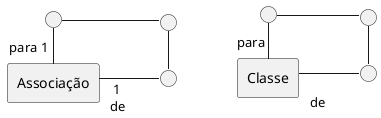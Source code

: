 @startuml mod07ima20 
skinparam linetype ortho
rectangle "Associação" as ass
circle " " as p1
circle " " as p2
circle " " as p3
left to right direction
 
ass "para 1"-left- p1
p1 -down- p2
p2 -right- p3
p3 -up-" 1 \n de" ass

rectangle "Classe" as cl
circle " " as p4
circle " " as p5
circle " " as p6
left to right direction
 
cl "para"-left- p4
p4 -down- p5
p5 -right- p6
p6 -up-" \n de" cl

p3 -[#White]- cl
@enduml